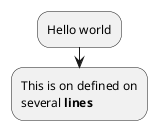 ' 5.1 Simple Activity, PlantUML Language Reference Guide (V8037, p. 64)
@startuml
:Hello world;
:This is on defined on
several **lines**;
@enduml
